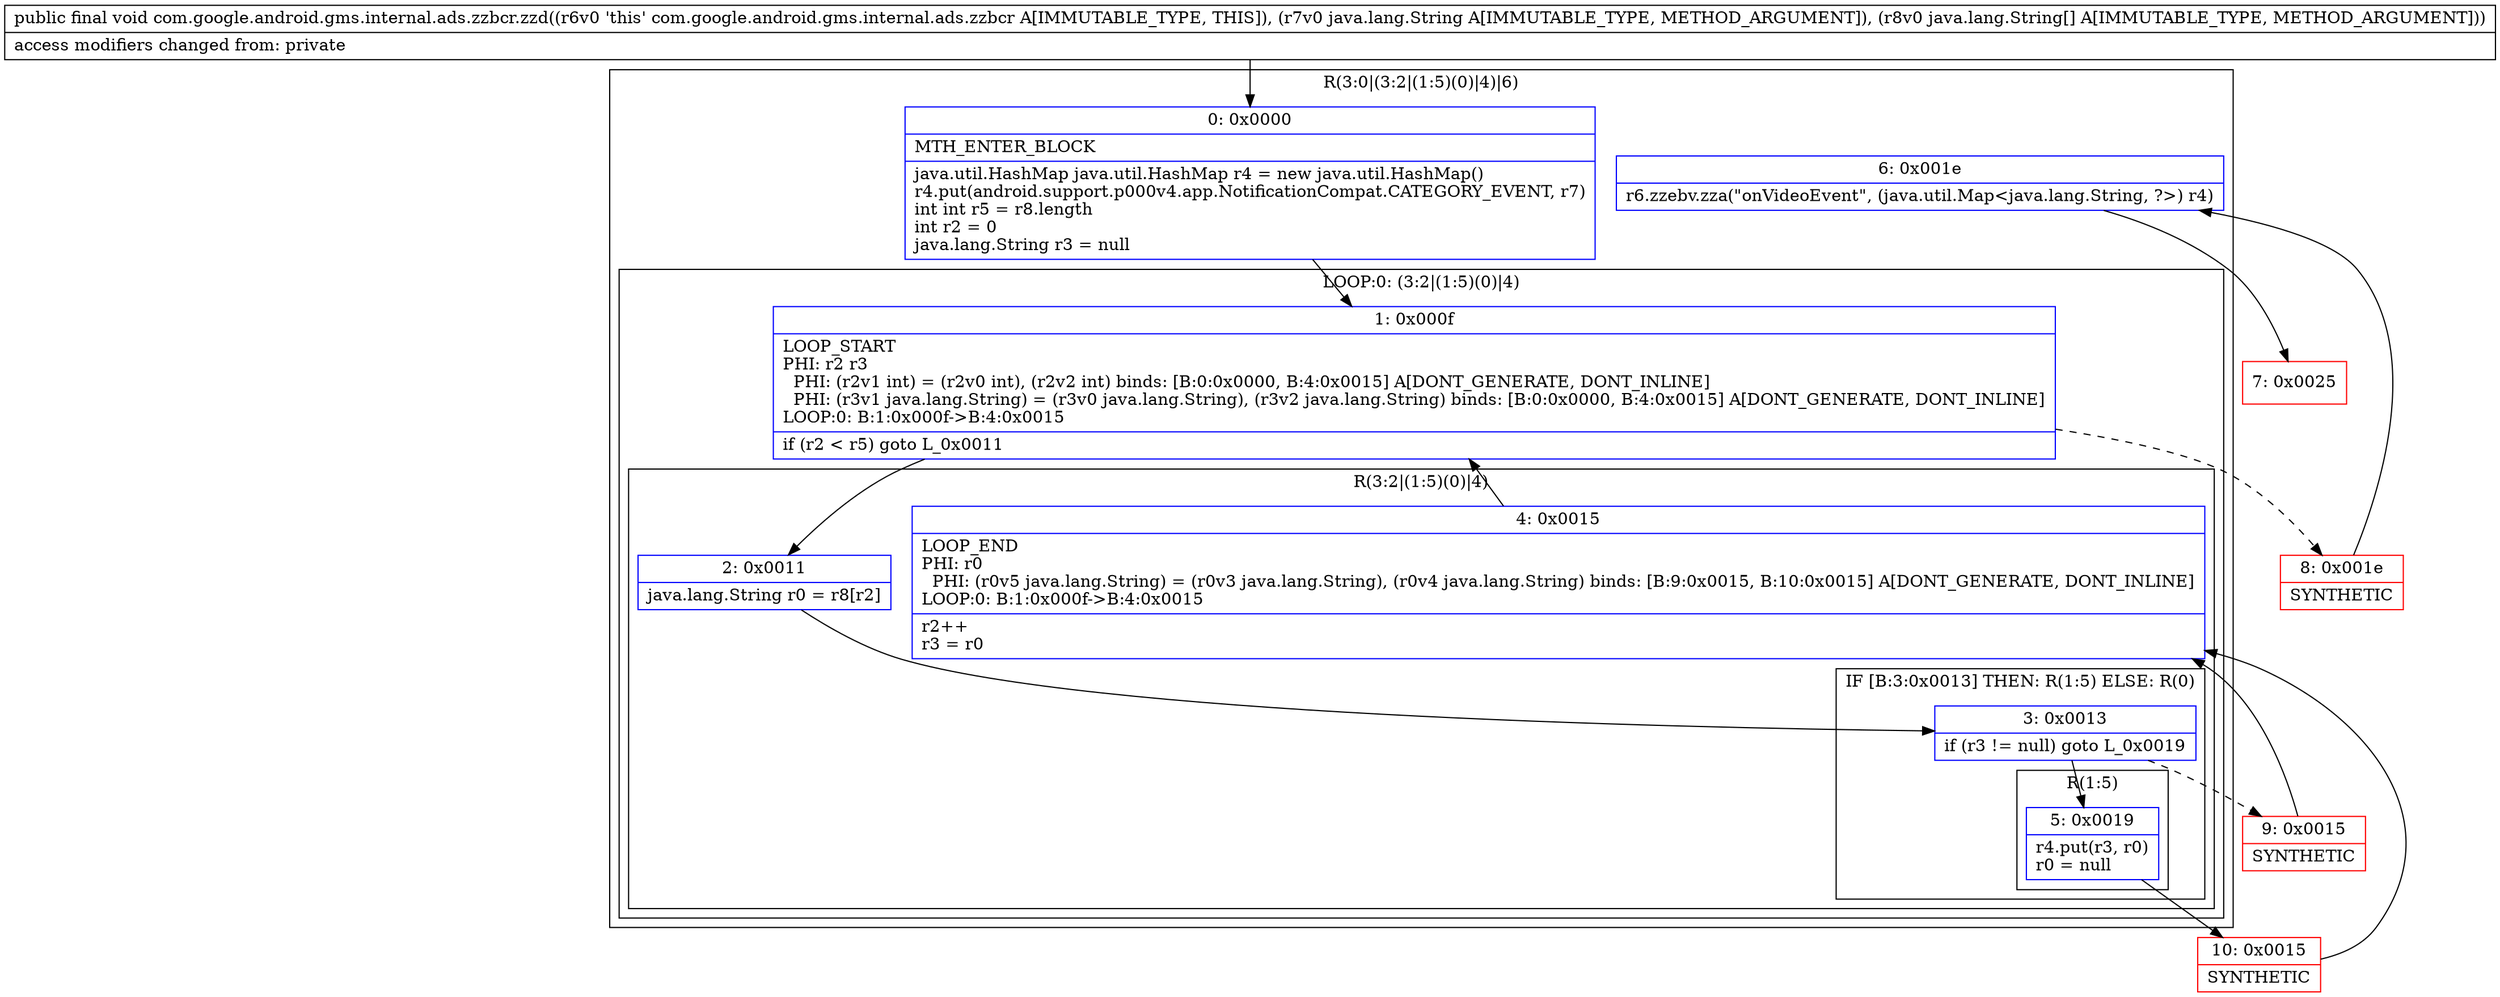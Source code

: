 digraph "CFG forcom.google.android.gms.internal.ads.zzbcr.zzd(Ljava\/lang\/String;[Ljava\/lang\/String;)V" {
subgraph cluster_Region_350855051 {
label = "R(3:0|(3:2|(1:5)(0)|4)|6)";
node [shape=record,color=blue];
Node_0 [shape=record,label="{0\:\ 0x0000|MTH_ENTER_BLOCK\l|java.util.HashMap java.util.HashMap r4 = new java.util.HashMap()\lr4.put(android.support.p000v4.app.NotificationCompat.CATEGORY_EVENT, r7)\lint int r5 = r8.length\lint r2 = 0\ljava.lang.String r3 = null\l}"];
subgraph cluster_LoopRegion_1335401073 {
label = "LOOP:0: (3:2|(1:5)(0)|4)";
node [shape=record,color=blue];
Node_1 [shape=record,label="{1\:\ 0x000f|LOOP_START\lPHI: r2 r3 \l  PHI: (r2v1 int) = (r2v0 int), (r2v2 int) binds: [B:0:0x0000, B:4:0x0015] A[DONT_GENERATE, DONT_INLINE]\l  PHI: (r3v1 java.lang.String) = (r3v0 java.lang.String), (r3v2 java.lang.String) binds: [B:0:0x0000, B:4:0x0015] A[DONT_GENERATE, DONT_INLINE]\lLOOP:0: B:1:0x000f\-\>B:4:0x0015\l|if (r2 \< r5) goto L_0x0011\l}"];
subgraph cluster_Region_1858443107 {
label = "R(3:2|(1:5)(0)|4)";
node [shape=record,color=blue];
Node_2 [shape=record,label="{2\:\ 0x0011|java.lang.String r0 = r8[r2]\l}"];
subgraph cluster_IfRegion_906512631 {
label = "IF [B:3:0x0013] THEN: R(1:5) ELSE: R(0)";
node [shape=record,color=blue];
Node_3 [shape=record,label="{3\:\ 0x0013|if (r3 != null) goto L_0x0019\l}"];
subgraph cluster_Region_1456528650 {
label = "R(1:5)";
node [shape=record,color=blue];
Node_5 [shape=record,label="{5\:\ 0x0019|r4.put(r3, r0)\lr0 = null\l}"];
}
subgraph cluster_Region_1373970827 {
label = "R(0)";
node [shape=record,color=blue];
}
}
Node_4 [shape=record,label="{4\:\ 0x0015|LOOP_END\lPHI: r0 \l  PHI: (r0v5 java.lang.String) = (r0v3 java.lang.String), (r0v4 java.lang.String) binds: [B:9:0x0015, B:10:0x0015] A[DONT_GENERATE, DONT_INLINE]\lLOOP:0: B:1:0x000f\-\>B:4:0x0015\l|r2++\lr3 = r0\l}"];
}
}
Node_6 [shape=record,label="{6\:\ 0x001e|r6.zzebv.zza(\"onVideoEvent\", (java.util.Map\<java.lang.String, ?\>) r4)\l}"];
}
Node_7 [shape=record,color=red,label="{7\:\ 0x0025}"];
Node_8 [shape=record,color=red,label="{8\:\ 0x001e|SYNTHETIC\l}"];
Node_9 [shape=record,color=red,label="{9\:\ 0x0015|SYNTHETIC\l}"];
Node_10 [shape=record,color=red,label="{10\:\ 0x0015|SYNTHETIC\l}"];
MethodNode[shape=record,label="{public final void com.google.android.gms.internal.ads.zzbcr.zzd((r6v0 'this' com.google.android.gms.internal.ads.zzbcr A[IMMUTABLE_TYPE, THIS]), (r7v0 java.lang.String A[IMMUTABLE_TYPE, METHOD_ARGUMENT]), (r8v0 java.lang.String[] A[IMMUTABLE_TYPE, METHOD_ARGUMENT]))  | access modifiers changed from: private\l}"];
MethodNode -> Node_0;
Node_0 -> Node_1;
Node_1 -> Node_2;
Node_1 -> Node_8[style=dashed];
Node_2 -> Node_3;
Node_3 -> Node_5;
Node_3 -> Node_9[style=dashed];
Node_5 -> Node_10;
Node_4 -> Node_1;
Node_6 -> Node_7;
Node_8 -> Node_6;
Node_9 -> Node_4;
Node_10 -> Node_4;
}

